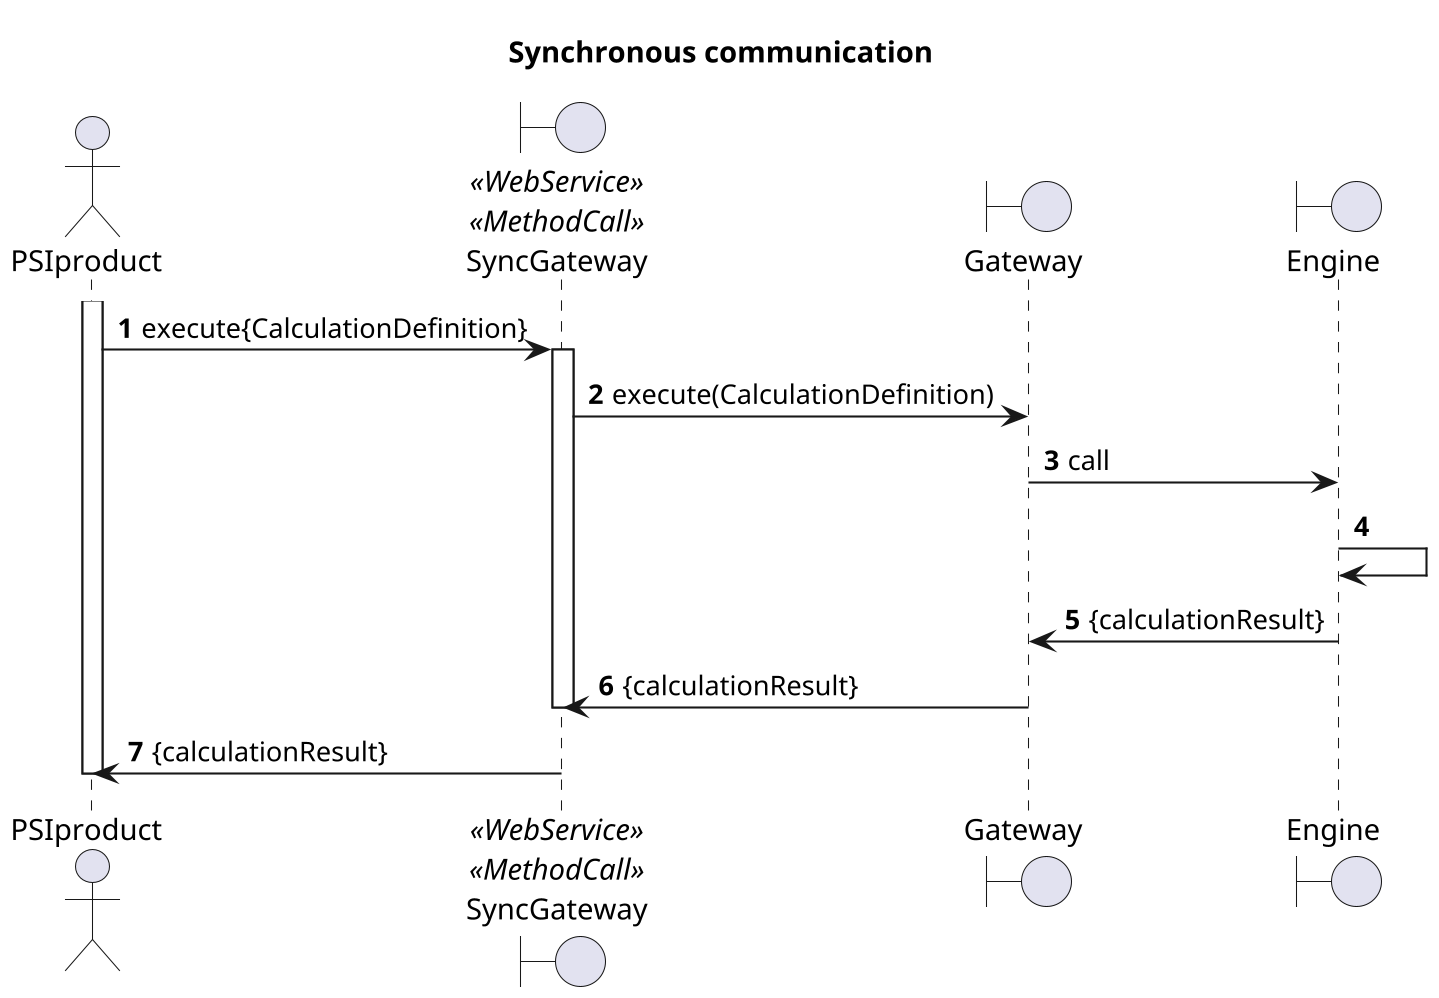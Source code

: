 @startuml
skinparam dpi 200

title Synchronous communication

actor PSIproduct
boundary SyncGateway as Sync <<WebService>> <<MethodCall>>
boundary Gateway
boundary Engine as Engine

autonumber
activate PSIproduct
PSIproduct -> Sync: execute{CalculationDefinition}
activate Sync
Sync -> Gateway: execute(CalculationDefinition)
Gateway -> Engine: call
Engine -> Engine
Engine -> Gateway: {calculationResult}
Gateway -> Sync: {calculationResult}
deactivate Sync
Sync -> PSIproduct: {calculationResult}
deactivate PSIproduct

@enduml